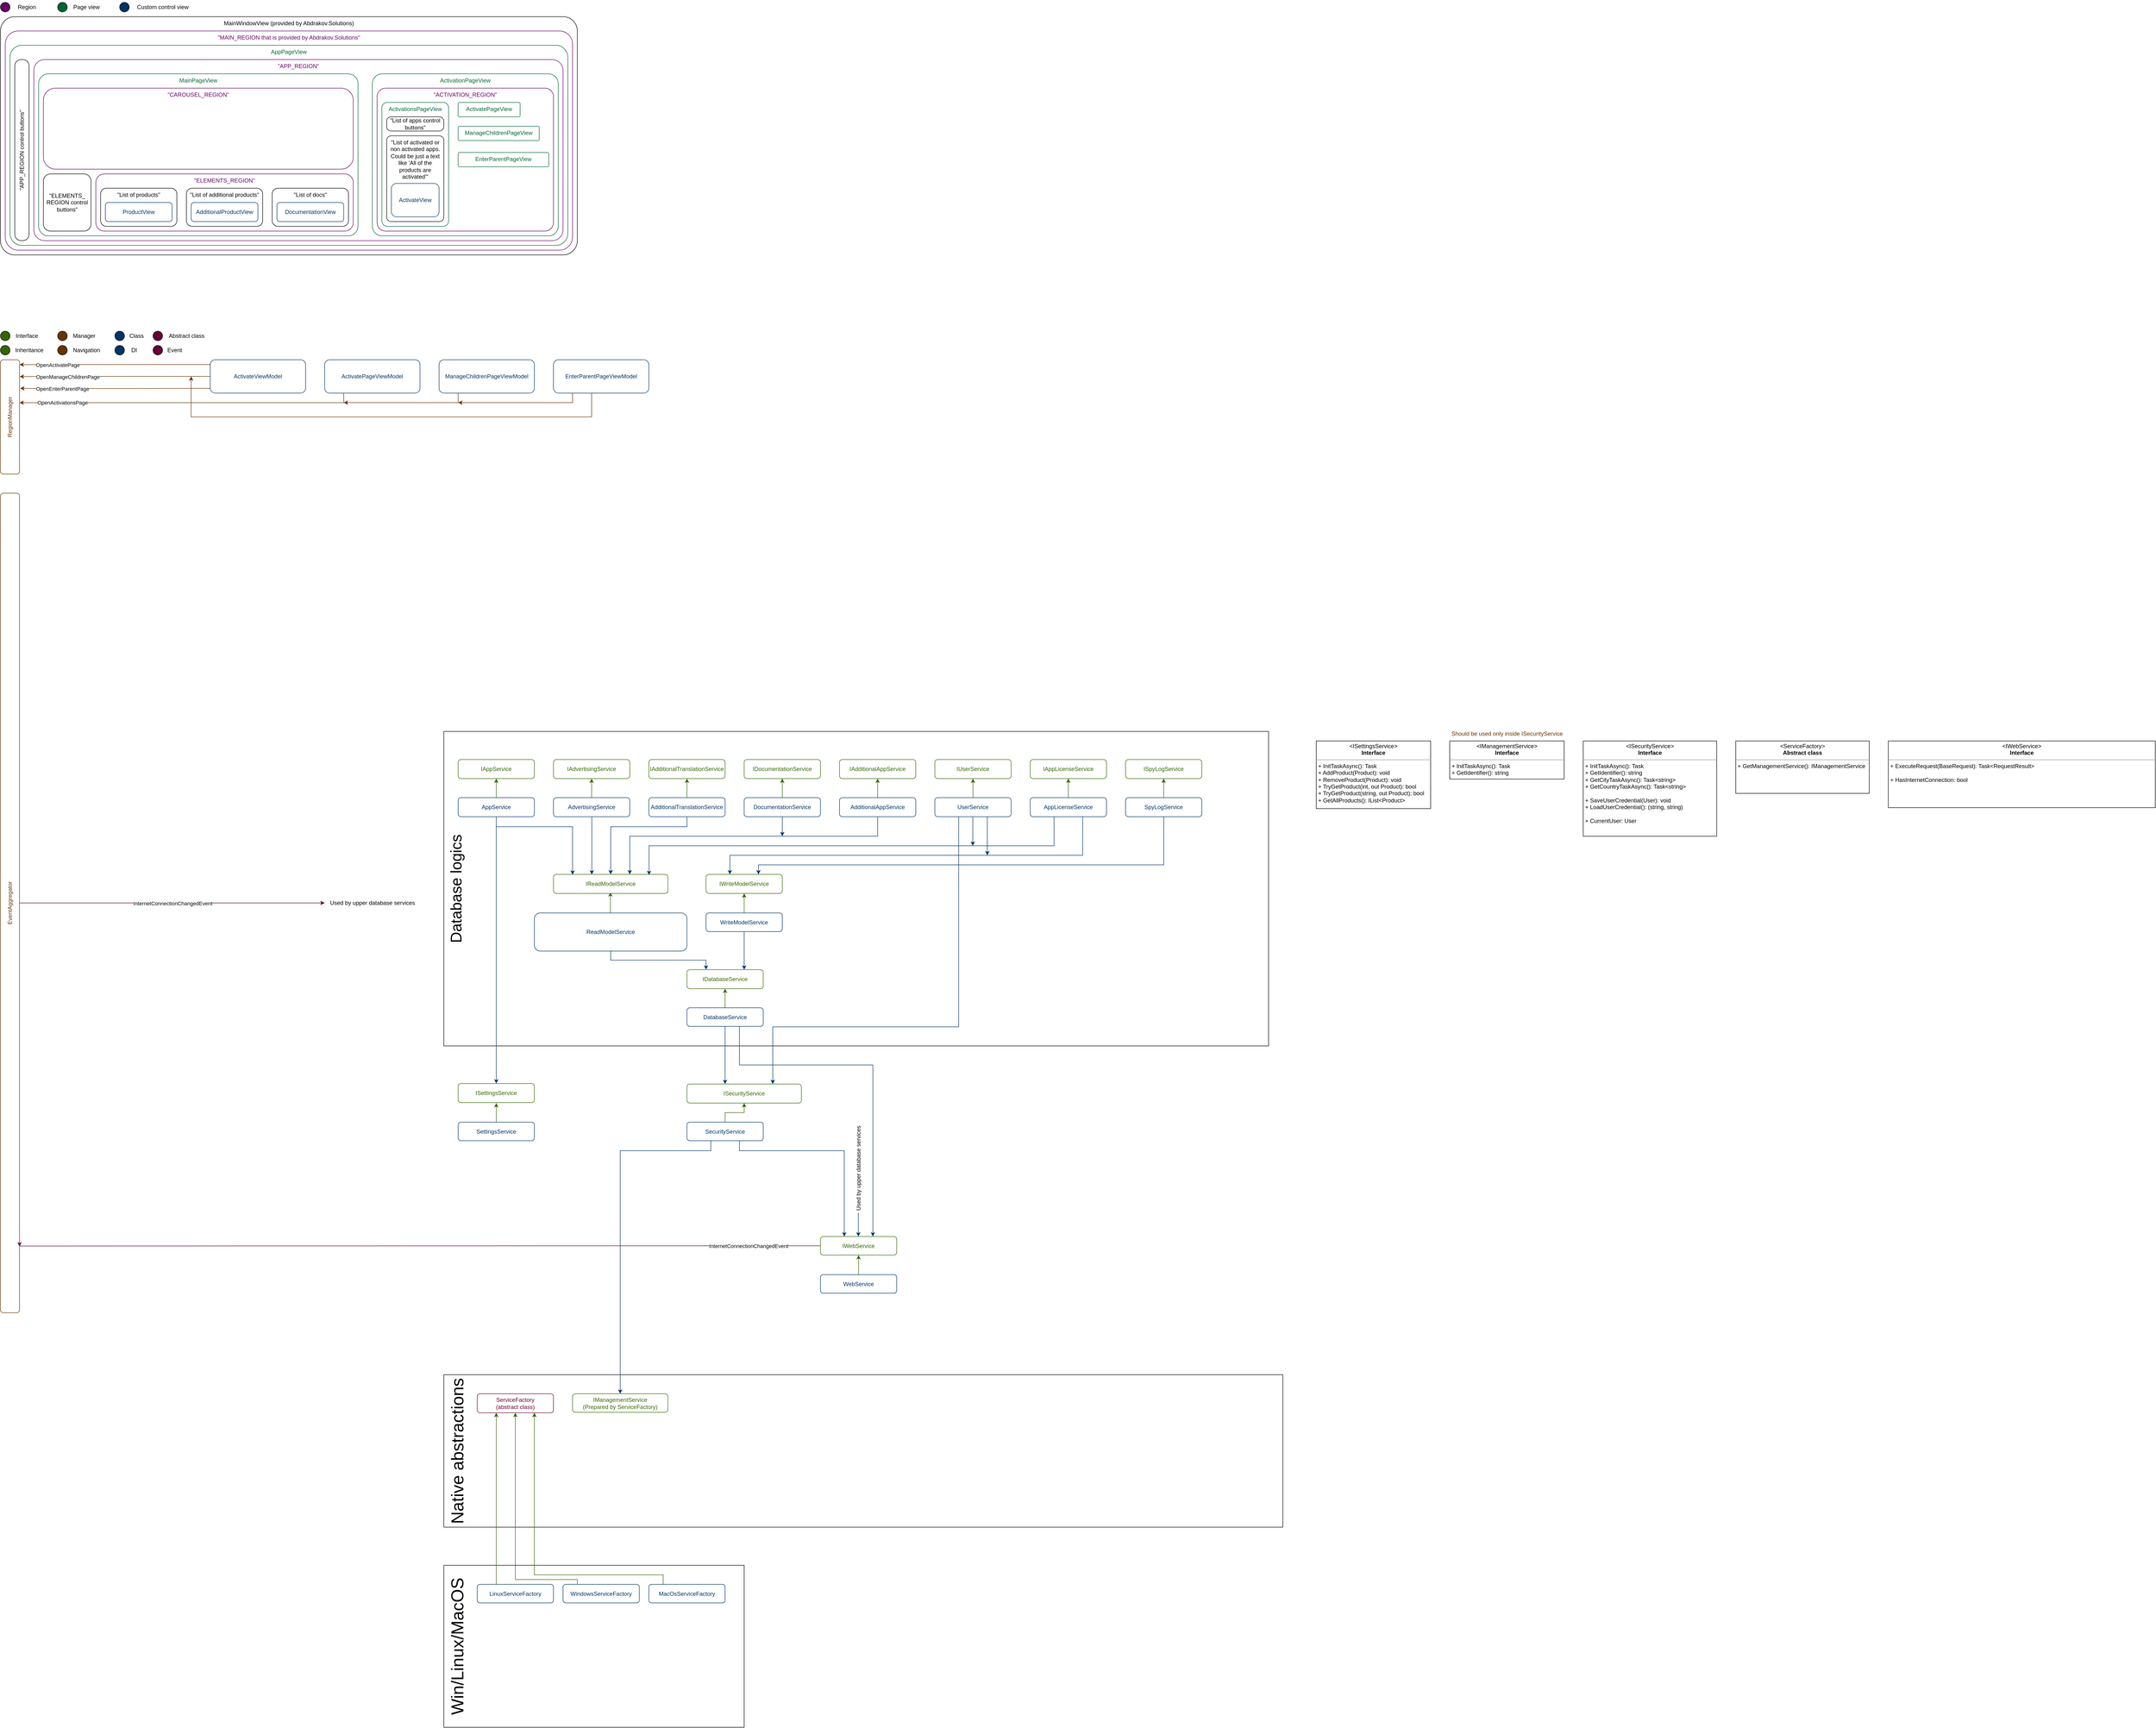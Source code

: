 <mxfile version="22.1.11" type="github">
  <diagram name="Страница — 1" id="71236_rjl9xkLxXNMGo-">
    <mxGraphModel dx="1320" dy="761" grid="1" gridSize="10" guides="1" tooltips="1" connect="1" arrows="1" fold="1" page="1" pageScale="1" pageWidth="5000" pageHeight="5000" math="0" shadow="0">
      <root>
        <mxCell id="0" />
        <mxCell id="1" parent="0" />
        <mxCell id="s5Fj9y9Zb8mYuDfC8kLG-2" value="Native abstractions" style="rounded=0;whiteSpace=wrap;html=1;fillColor=none;fontSize=36;verticalAlign=top;align=center;horizontal=0;" vertex="1" parent="1">
          <mxGeometry x="970" y="2890" width="1760" height="320" as="geometry" />
        </mxCell>
        <mxCell id="s5Fj9y9Zb8mYuDfC8kLG-1" value="Win/Linux/MacOS" style="rounded=0;whiteSpace=wrap;html=1;fillColor=none;fontSize=36;verticalAlign=top;align=center;horizontal=0;" vertex="1" parent="1">
          <mxGeometry x="970" y="3290" width="630" height="340" as="geometry" />
        </mxCell>
        <mxCell id="tYsP8HOioMHmezU0ycBv-99" value="Database logics" style="rounded=0;whiteSpace=wrap;html=1;fillColor=none;align=center;verticalAlign=top;fontSize=32;movable=1;horizontal=0;" parent="1" vertex="1">
          <mxGeometry x="970" y="1540" width="1730" height="660" as="geometry" />
        </mxCell>
        <mxCell id="tYsP8HOioMHmezU0ycBv-51" value="MainWindowView (provided by Abdrakov.Solutions)" style="rounded=1;whiteSpace=wrap;html=1;arcSize=6;verticalAlign=top;strokeColor=default;fontColor=default;" parent="1" vertex="1">
          <mxGeometry x="40" y="40" width="1210" height="500" as="geometry" />
        </mxCell>
        <mxCell id="tYsP8HOioMHmezU0ycBv-50" value="&quot;MAIN_REGION that is provided by Abdrakov.Solutions&quot;" style="rounded=1;whiteSpace=wrap;html=1;arcSize=6;verticalAlign=top;strokeColor=#660066;fontColor=#660066;" parent="1" vertex="1">
          <mxGeometry x="50" y="70" width="1190" height="460" as="geometry" />
        </mxCell>
        <mxCell id="tYsP8HOioMHmezU0ycBv-2" value="AppPageView" style="rounded=1;whiteSpace=wrap;html=1;arcSize=6;verticalAlign=top;fontColor=#006633;strokeColor=#006633;" parent="1" vertex="1">
          <mxGeometry x="60" y="100" width="1170" height="420" as="geometry" />
        </mxCell>
        <mxCell id="tYsP8HOioMHmezU0ycBv-1" value="&quot;APP_REGION&quot;" style="rounded=1;whiteSpace=wrap;html=1;arcSize=6;verticalAlign=top;strokeColor=#660066;fontColor=#660066;" parent="1" vertex="1">
          <mxGeometry x="110" y="130" width="1110" height="380" as="geometry" />
        </mxCell>
        <mxCell id="Ds0M7onVDxwUf57aXnbW-8" value="MainPageView" style="rounded=1;whiteSpace=wrap;html=1;arcSize=6;verticalAlign=top;strokeColor=#006633;fontColor=#006633;" parent="1" vertex="1">
          <mxGeometry x="120" y="160" width="670" height="340" as="geometry" />
        </mxCell>
        <mxCell id="Ds0M7onVDxwUf57aXnbW-7" value="&quot;ELEMENTS_REGION&quot;" style="rounded=1;whiteSpace=wrap;html=1;verticalAlign=top;strokeColor=#660066;fontColor=#660066;" parent="1" vertex="1">
          <mxGeometry x="240" y="370" width="540" height="120" as="geometry" />
        </mxCell>
        <mxCell id="Ds0M7onVDxwUf57aXnbW-2" value="&quot;List of products&quot;" style="rounded=1;whiteSpace=wrap;html=1;verticalAlign=top;" parent="1" vertex="1">
          <mxGeometry x="250" y="400" width="160" height="80" as="geometry" />
        </mxCell>
        <mxCell id="Ds0M7onVDxwUf57aXnbW-1" value="ProductView" style="rounded=1;whiteSpace=wrap;html=1;strokeColor=#003366;fontColor=#003366;" parent="1" vertex="1">
          <mxGeometry x="260" y="430" width="140" height="40" as="geometry" />
        </mxCell>
        <mxCell id="Ds0M7onVDxwUf57aXnbW-3" value="&quot;List of additional products&quot;" style="rounded=1;whiteSpace=wrap;html=1;verticalAlign=top;" parent="1" vertex="1">
          <mxGeometry x="430" y="400" width="160" height="80" as="geometry" />
        </mxCell>
        <mxCell id="Ds0M7onVDxwUf57aXnbW-4" value="AdditionalProductView" style="rounded=1;whiteSpace=wrap;html=1;fontColor=#003366;strokeColor=#003366;" parent="1" vertex="1">
          <mxGeometry x="440" y="430" width="140" height="40" as="geometry" />
        </mxCell>
        <mxCell id="Ds0M7onVDxwUf57aXnbW-5" value="&quot;List of docs&quot;" style="rounded=1;whiteSpace=wrap;html=1;verticalAlign=top;" parent="1" vertex="1">
          <mxGeometry x="610" y="400" width="160" height="80" as="geometry" />
        </mxCell>
        <mxCell id="Ds0M7onVDxwUf57aXnbW-6" value="DocumentationView" style="rounded=1;whiteSpace=wrap;html=1;strokeColor=#003366;fontColor=#003366;" parent="1" vertex="1">
          <mxGeometry x="620" y="430" width="140" height="40" as="geometry" />
        </mxCell>
        <mxCell id="Ds0M7onVDxwUf57aXnbW-9" value="&quot;CAROUSEL_REGION&quot;" style="rounded=1;whiteSpace=wrap;html=1;verticalAlign=top;strokeColor=#660066;fontColor=#660066;" parent="1" vertex="1">
          <mxGeometry x="130" y="190" width="650" height="170" as="geometry" />
        </mxCell>
        <mxCell id="Ds0M7onVDxwUf57aXnbW-11" value="&quot;ELEMENTS_&lt;br&gt;REGION control buttons&quot;" style="rounded=1;whiteSpace=wrap;html=1;verticalAlign=middle;" parent="1" vertex="1">
          <mxGeometry x="130" y="370" width="100" height="120" as="geometry" />
        </mxCell>
        <mxCell id="tYsP8HOioMHmezU0ycBv-4" value="&quot;APP_REGION control buttons&quot;" style="rounded=1;whiteSpace=wrap;html=1;arcSize=44;horizontal=0;" parent="1" vertex="1">
          <mxGeometry x="70" y="130" width="30" height="380" as="geometry" />
        </mxCell>
        <mxCell id="tYsP8HOioMHmezU0ycBv-5" value="ActivationPageView" style="rounded=1;whiteSpace=wrap;html=1;arcSize=6;verticalAlign=top;fontColor=#006633;strokeColor=#006633;" parent="1" vertex="1">
          <mxGeometry x="820" y="160" width="390" height="340" as="geometry" />
        </mxCell>
        <mxCell id="tYsP8HOioMHmezU0ycBv-6" value="&quot;ACTIVATION_REGION&quot;" style="rounded=1;whiteSpace=wrap;html=1;verticalAlign=top;arcSize=6;fontColor=#660066;strokeColor=#660066;" parent="1" vertex="1">
          <mxGeometry x="830" y="190" width="370" height="300" as="geometry" />
        </mxCell>
        <mxCell id="tYsP8HOioMHmezU0ycBv-8" value="ActivationsPageView" style="rounded=1;whiteSpace=wrap;html=1;arcSize=8;verticalAlign=top;fontColor=#006633;strokeColor=#006633;" parent="1" vertex="1">
          <mxGeometry x="840" y="220" width="140" height="260" as="geometry" />
        </mxCell>
        <mxCell id="tYsP8HOioMHmezU0ycBv-7" value="&quot;List of apps control buttons&quot;" style="rounded=1;whiteSpace=wrap;html=1;arcSize=32;" parent="1" vertex="1">
          <mxGeometry x="850" y="250" width="120" height="30" as="geometry" />
        </mxCell>
        <mxCell id="tYsP8HOioMHmezU0ycBv-9" value="&quot;List of activated or non activated apps. Could be just a text like &#39;All of the products are activated&#39;&quot;" style="rounded=1;whiteSpace=wrap;html=1;arcSize=8;verticalAlign=top;" parent="1" vertex="1">
          <mxGeometry x="850" y="290" width="120" height="180" as="geometry" />
        </mxCell>
        <mxCell id="tYsP8HOioMHmezU0ycBv-15" style="edgeStyle=orthogonalEdgeStyle;rounded=0;orthogonalLoop=1;jettySize=auto;html=1;horizontal=1;exitX=0;exitY=0.5;exitDx=0;exitDy=0;entryX=0.988;entryY=0.081;entryDx=0;entryDy=0;entryPerimeter=0;strokeColor=#663300;" parent="1" edge="1">
          <mxGeometry relative="1" as="geometry">
            <mxPoint x="509.94" y="770" as="sourcePoint" />
            <mxPoint x="80.0" y="770.24" as="targetPoint" />
            <Array as="points">
              <mxPoint x="170.48" y="769.8" />
              <mxPoint x="80.48" y="770.8" />
            </Array>
          </mxGeometry>
        </mxCell>
        <mxCell id="tYsP8HOioMHmezU0ycBv-16" value="OpenActivatePage" style="edgeLabel;html=1;align=center;verticalAlign=middle;resizable=0;points=[];horizontal=1;" parent="tYsP8HOioMHmezU0ycBv-15" vertex="1" connectable="0">
          <mxGeometry x="-0.202" y="-1" relative="1" as="geometry">
            <mxPoint x="-179" y="2" as="offset" />
          </mxGeometry>
        </mxCell>
        <mxCell id="tYsP8HOioMHmezU0ycBv-25" style="edgeStyle=orthogonalEdgeStyle;rounded=0;orthogonalLoop=1;jettySize=auto;html=1;exitX=0;exitY=0.5;exitDx=0;exitDy=0;entryX=1.008;entryY=0.147;entryDx=0;entryDy=0;entryPerimeter=0;strokeColor=#663300;" parent="1" source="tYsP8HOioMHmezU0ycBv-39" target="tYsP8HOioMHmezU0ycBv-37" edge="1">
          <mxGeometry relative="1" as="geometry">
            <mxPoint x="140" y="780" as="targetPoint" />
            <mxPoint x="260.0" y="650" as="sourcePoint" />
            <Array as="points" />
          </mxGeometry>
        </mxCell>
        <mxCell id="tYsP8HOioMHmezU0ycBv-28" value="OpenManageChildrenPage" style="edgeLabel;html=1;align=center;verticalAlign=middle;resizable=0;points=[];horizontal=1;" parent="tYsP8HOioMHmezU0ycBv-25" vertex="1" connectable="0">
          <mxGeometry x="0.2" y="-1" relative="1" as="geometry">
            <mxPoint x="-60" y="1" as="offset" />
          </mxGeometry>
        </mxCell>
        <mxCell id="tYsP8HOioMHmezU0ycBv-26" style="edgeStyle=orthogonalEdgeStyle;rounded=0;orthogonalLoop=1;jettySize=auto;html=1;exitX=0;exitY=0.75;exitDx=0;exitDy=0;entryX=1.031;entryY=0.219;entryDx=0;entryDy=0;entryPerimeter=0;strokeColor=#663300;" parent="1" edge="1">
          <mxGeometry relative="1" as="geometry">
            <mxPoint x="81.24" y="820.06" as="targetPoint" />
            <mxPoint x="480" y="820" as="sourcePoint" />
            <Array as="points" />
          </mxGeometry>
        </mxCell>
        <mxCell id="tYsP8HOioMHmezU0ycBv-29" value="OpenEnterParentPage" style="edgeLabel;html=1;align=center;verticalAlign=middle;resizable=0;points=[];horizontal=1;" parent="tYsP8HOioMHmezU0ycBv-26" vertex="1" connectable="0">
          <mxGeometry x="0.127" relative="1" as="geometry">
            <mxPoint x="-85" as="offset" />
          </mxGeometry>
        </mxCell>
        <mxCell id="tYsP8HOioMHmezU0ycBv-10" value="ActivateView" style="rounded=1;whiteSpace=wrap;html=1;fontColor=#003366;strokeColor=#003366;" parent="1" vertex="1">
          <mxGeometry x="860" y="390" width="100" height="70" as="geometry" />
        </mxCell>
        <mxCell id="tYsP8HOioMHmezU0ycBv-18" style="edgeStyle=orthogonalEdgeStyle;rounded=0;orthogonalLoop=1;jettySize=auto;html=1;entryX=1;entryY=0.417;entryDx=0;entryDy=0;entryPerimeter=0;strokeColor=#663300;" parent="1" edge="1">
          <mxGeometry relative="1" as="geometry">
            <mxPoint x="80" y="850.08" as="targetPoint" />
            <mxPoint x="760" y="820" as="sourcePoint" />
            <Array as="points">
              <mxPoint x="760" y="820" />
              <mxPoint x="760" y="850" />
            </Array>
          </mxGeometry>
        </mxCell>
        <mxCell id="tYsP8HOioMHmezU0ycBv-19" value="OpenActivationsPage" style="edgeLabel;html=1;align=center;verticalAlign=middle;resizable=0;points=[];horizontal=1;" parent="tYsP8HOioMHmezU0ycBv-18" vertex="1" connectable="0">
          <mxGeometry x="0.284" y="1" relative="1" as="geometry">
            <mxPoint x="-164" y="-1" as="offset" />
          </mxGeometry>
        </mxCell>
        <mxCell id="tYsP8HOioMHmezU0ycBv-13" value="ActivatePageView" style="rounded=1;whiteSpace=wrap;html=1;arcSize=8;verticalAlign=top;strokeColor=#006633;fontColor=#006633;" parent="1" vertex="1">
          <mxGeometry x="1000" y="220" width="130" height="30" as="geometry" />
        </mxCell>
        <mxCell id="tYsP8HOioMHmezU0ycBv-20" value="ManageChildrenPageView" style="rounded=1;whiteSpace=wrap;html=1;arcSize=8;verticalAlign=top;fontColor=#006633;strokeColor=#006633;" parent="1" vertex="1">
          <mxGeometry x="1000" y="270" width="170" height="30" as="geometry" />
        </mxCell>
        <mxCell id="tYsP8HOioMHmezU0ycBv-21" value="EnterParentPageView" style="rounded=1;whiteSpace=wrap;html=1;arcSize=8;verticalAlign=top;strokeColor=#006633;fontColor=#006633;" parent="1" vertex="1">
          <mxGeometry x="1000" y="325" width="190" height="30" as="geometry" />
        </mxCell>
        <mxCell id="tYsP8HOioMHmezU0ycBv-37" value="RegionManager" style="rounded=1;whiteSpace=wrap;html=1;horizontal=0;strokeColor=#663300;fontColor=#663300;" parent="1" vertex="1">
          <mxGeometry x="40" y="760" width="40" height="240" as="geometry" />
        </mxCell>
        <mxCell id="tYsP8HOioMHmezU0ycBv-38" value="EventAggregator" style="rounded=1;whiteSpace=wrap;html=1;horizontal=0;strokeColor=#663300;fontColor=#663300;" parent="1" vertex="1">
          <mxGeometry x="40" y="1040" width="40" height="1720" as="geometry" />
        </mxCell>
        <mxCell id="tYsP8HOioMHmezU0ycBv-39" value="ActivateViewModel" style="rounded=1;whiteSpace=wrap;html=1;strokeColor=#003366;fontColor=#003366;" parent="1" vertex="1">
          <mxGeometry x="480" y="760" width="200" height="70" as="geometry" />
        </mxCell>
        <mxCell id="tYsP8HOioMHmezU0ycBv-40" value="ActivatePageViewModel" style="rounded=1;whiteSpace=wrap;html=1;strokeColor=#003366;fontColor=#003366;" parent="1" vertex="1">
          <mxGeometry x="720" y="760" width="200" height="70" as="geometry" />
        </mxCell>
        <mxCell id="tYsP8HOioMHmezU0ycBv-42" style="edgeStyle=orthogonalEdgeStyle;rounded=0;orthogonalLoop=1;jettySize=auto;html=1;strokeColor=#663300;" parent="1" source="tYsP8HOioMHmezU0ycBv-41" edge="1">
          <mxGeometry relative="1" as="geometry">
            <mxPoint x="760" y="850" as="targetPoint" />
            <Array as="points">
              <mxPoint x="1000" y="850" />
            </Array>
          </mxGeometry>
        </mxCell>
        <mxCell id="tYsP8HOioMHmezU0ycBv-41" value="ManageChildrenPageViewModel" style="rounded=1;whiteSpace=wrap;html=1;strokeColor=#003366;fontColor=#003366;" parent="1" vertex="1">
          <mxGeometry x="960" y="760" width="200" height="70" as="geometry" />
        </mxCell>
        <mxCell id="tYsP8HOioMHmezU0ycBv-44" style="edgeStyle=orthogonalEdgeStyle;rounded=0;orthogonalLoop=1;jettySize=auto;html=1;strokeColor=#663300;" parent="1" source="tYsP8HOioMHmezU0ycBv-43" edge="1">
          <mxGeometry relative="1" as="geometry">
            <mxPoint x="1000" y="850" as="targetPoint" />
            <Array as="points">
              <mxPoint x="1240" y="850" />
            </Array>
          </mxGeometry>
        </mxCell>
        <mxCell id="tYsP8HOioMHmezU0ycBv-46" style="edgeStyle=orthogonalEdgeStyle;rounded=0;orthogonalLoop=1;jettySize=auto;html=1;strokeColor=#663300;" parent="1" source="tYsP8HOioMHmezU0ycBv-43" edge="1">
          <mxGeometry relative="1" as="geometry">
            <mxPoint x="440" y="795" as="targetPoint" />
            <Array as="points">
              <mxPoint x="1280" y="880" />
            </Array>
          </mxGeometry>
        </mxCell>
        <mxCell id="tYsP8HOioMHmezU0ycBv-43" value="EnterParentPageViewModel" style="rounded=1;whiteSpace=wrap;html=1;strokeColor=#003366;fontColor=#003366;" parent="1" vertex="1">
          <mxGeometry x="1200" y="760" width="200" height="70" as="geometry" />
        </mxCell>
        <mxCell id="tYsP8HOioMHmezU0ycBv-52" value="" style="ellipse;whiteSpace=wrap;html=1;fillStyle=solid;fillColor=#660066;" parent="1" vertex="1">
          <mxGeometry x="40" y="10" width="20" height="20" as="geometry" />
        </mxCell>
        <mxCell id="tYsP8HOioMHmezU0ycBv-54" value="Region" style="text;html=1;align=center;verticalAlign=middle;resizable=0;points=[];autosize=1;strokeColor=none;fillColor=none;" parent="1" vertex="1">
          <mxGeometry x="65" y="5" width="60" height="30" as="geometry" />
        </mxCell>
        <mxCell id="tYsP8HOioMHmezU0ycBv-55" value="" style="ellipse;whiteSpace=wrap;html=1;fillStyle=solid;fillColor=#006633;" parent="1" vertex="1">
          <mxGeometry x="160" y="10" width="20" height="20" as="geometry" />
        </mxCell>
        <mxCell id="tYsP8HOioMHmezU0ycBv-56" value="Page view" style="text;html=1;align=center;verticalAlign=middle;resizable=0;points=[];autosize=1;strokeColor=none;fillColor=none;" parent="1" vertex="1">
          <mxGeometry x="180" y="5" width="80" height="30" as="geometry" />
        </mxCell>
        <mxCell id="tYsP8HOioMHmezU0ycBv-57" value="" style="ellipse;whiteSpace=wrap;html=1;fillStyle=solid;fillColor=#003366;" parent="1" vertex="1">
          <mxGeometry x="290" y="10" width="20" height="20" as="geometry" />
        </mxCell>
        <mxCell id="tYsP8HOioMHmezU0ycBv-58" value="Custom control view" style="text;html=1;align=center;verticalAlign=middle;resizable=0;points=[];autosize=1;strokeColor=none;fillColor=none;" parent="1" vertex="1">
          <mxGeometry x="315" y="5" width="130" height="30" as="geometry" />
        </mxCell>
        <mxCell id="tYsP8HOioMHmezU0ycBv-69" style="edgeStyle=orthogonalEdgeStyle;rounded=0;orthogonalLoop=1;jettySize=auto;html=1;strokeColor=#336600;" parent="1" source="tYsP8HOioMHmezU0ycBv-59" target="tYsP8HOioMHmezU0ycBv-60" edge="1">
          <mxGeometry relative="1" as="geometry">
            <Array as="points">
              <mxPoint x="1080" y="1669" />
              <mxPoint x="1080" y="1669" />
            </Array>
          </mxGeometry>
        </mxCell>
        <mxCell id="tYsP8HOioMHmezU0ycBv-80" style="edgeStyle=orthogonalEdgeStyle;rounded=0;orthogonalLoop=1;jettySize=auto;html=1;strokeColor=#003366;entryX=0.164;entryY=0.018;entryDx=0;entryDy=0;entryPerimeter=0;" parent="1" source="tYsP8HOioMHmezU0ycBv-59" target="tYsP8HOioMHmezU0ycBv-78" edge="1">
          <mxGeometry relative="1" as="geometry">
            <mxPoint x="1200" y="1820" as="targetPoint" />
            <Array as="points">
              <mxPoint x="1080" y="1740" />
              <mxPoint x="1240" y="1740" />
              <mxPoint x="1240" y="1841" />
            </Array>
          </mxGeometry>
        </mxCell>
        <mxCell id="tYsP8HOioMHmezU0ycBv-162" style="edgeStyle=orthogonalEdgeStyle;rounded=0;orthogonalLoop=1;jettySize=auto;html=1;entryX=0.5;entryY=0;entryDx=0;entryDy=0;strokeColor=#003366;" parent="1" source="tYsP8HOioMHmezU0ycBv-59" target="tYsP8HOioMHmezU0ycBv-145" edge="1">
          <mxGeometry relative="1" as="geometry" />
        </mxCell>
        <mxCell id="tYsP8HOioMHmezU0ycBv-59" value="AppService" style="rounded=1;whiteSpace=wrap;html=1;fontColor=#003366;strokeColor=#003366;" parent="1" vertex="1">
          <mxGeometry x="1000" y="1679" width="160" height="40" as="geometry" />
        </mxCell>
        <mxCell id="tYsP8HOioMHmezU0ycBv-60" value="IAppService" style="rounded=1;whiteSpace=wrap;html=1;strokeColor=#336600;fontColor=#336600;" parent="1" vertex="1">
          <mxGeometry x="1000" y="1599" width="160" height="40" as="geometry" />
        </mxCell>
        <mxCell id="tYsP8HOioMHmezU0ycBv-70" style="edgeStyle=orthogonalEdgeStyle;rounded=0;orthogonalLoop=1;jettySize=auto;html=1;strokeColor=#336600;" parent="1" source="tYsP8HOioMHmezU0ycBv-61" target="tYsP8HOioMHmezU0ycBv-62" edge="1">
          <mxGeometry relative="1" as="geometry">
            <Array as="points">
              <mxPoint x="1280" y="1669" />
              <mxPoint x="1280" y="1669" />
            </Array>
          </mxGeometry>
        </mxCell>
        <mxCell id="tYsP8HOioMHmezU0ycBv-81" style="edgeStyle=orthogonalEdgeStyle;rounded=0;orthogonalLoop=1;jettySize=auto;html=1;strokeColor=#003366;entryX=0.335;entryY=0.009;entryDx=0;entryDy=0;entryPerimeter=0;" parent="1" source="tYsP8HOioMHmezU0ycBv-61" target="tYsP8HOioMHmezU0ycBv-78" edge="1">
          <mxGeometry relative="1" as="geometry">
            <mxPoint x="1240" y="1820" as="targetPoint" />
            <Array as="points">
              <mxPoint x="1320" y="1680" />
              <mxPoint x="1240" y="1680" />
            </Array>
          </mxGeometry>
        </mxCell>
        <mxCell id="tYsP8HOioMHmezU0ycBv-61" value="AdvertisingService" style="rounded=1;whiteSpace=wrap;html=1;fontColor=#003366;strokeColor=#003366;" parent="1" vertex="1">
          <mxGeometry x="1200" y="1679" width="160" height="40" as="geometry" />
        </mxCell>
        <mxCell id="tYsP8HOioMHmezU0ycBv-62" value="IAdvertisingService" style="rounded=1;whiteSpace=wrap;html=1;strokeColor=#336600;fontColor=#336600;" parent="1" vertex="1">
          <mxGeometry x="1200" y="1599" width="160" height="40" as="geometry" />
        </mxCell>
        <mxCell id="tYsP8HOioMHmezU0ycBv-63" value="IAdditionalTranslationService" style="rounded=1;whiteSpace=wrap;html=1;strokeColor=#336600;fontColor=#336600;" parent="1" vertex="1">
          <mxGeometry x="1400" y="1599" width="160" height="40" as="geometry" />
        </mxCell>
        <mxCell id="tYsP8HOioMHmezU0ycBv-71" style="edgeStyle=orthogonalEdgeStyle;rounded=0;orthogonalLoop=1;jettySize=auto;html=1;strokeColor=#336600;" parent="1" source="tYsP8HOioMHmezU0ycBv-64" target="tYsP8HOioMHmezU0ycBv-63" edge="1">
          <mxGeometry relative="1" as="geometry">
            <Array as="points">
              <mxPoint x="1480" y="1669" />
              <mxPoint x="1480" y="1669" />
            </Array>
          </mxGeometry>
        </mxCell>
        <mxCell id="tYsP8HOioMHmezU0ycBv-64" value="AdditionalTranslationService" style="rounded=1;whiteSpace=wrap;html=1;fontColor=#003366;strokeColor=#003366;" parent="1" vertex="1">
          <mxGeometry x="1400" y="1679" width="160" height="40" as="geometry" />
        </mxCell>
        <mxCell id="tYsP8HOioMHmezU0ycBv-72" style="edgeStyle=orthogonalEdgeStyle;rounded=0;orthogonalLoop=1;jettySize=auto;html=1;strokeColor=#336600;" parent="1" source="tYsP8HOioMHmezU0ycBv-65" target="tYsP8HOioMHmezU0ycBv-66" edge="1">
          <mxGeometry relative="1" as="geometry">
            <Array as="points">
              <mxPoint x="1880" y="1669" />
              <mxPoint x="1880" y="1669" />
            </Array>
          </mxGeometry>
        </mxCell>
        <mxCell id="tYsP8HOioMHmezU0ycBv-83" style="edgeStyle=orthogonalEdgeStyle;rounded=0;orthogonalLoop=1;jettySize=auto;html=1;strokeColor=#003366;" parent="1" source="tYsP8HOioMHmezU0ycBv-65" target="tYsP8HOioMHmezU0ycBv-78" edge="1">
          <mxGeometry relative="1" as="geometry">
            <mxPoint x="1320" y="1820" as="targetPoint" />
            <Array as="points">
              <mxPoint x="1880" y="1760" />
              <mxPoint x="1360" y="1760" />
            </Array>
          </mxGeometry>
        </mxCell>
        <mxCell id="tYsP8HOioMHmezU0ycBv-65" value="AdditionalAppService" style="rounded=1;whiteSpace=wrap;html=1;fontColor=#003366;strokeColor=#003366;" parent="1" vertex="1">
          <mxGeometry x="1800" y="1679" width="160" height="40" as="geometry" />
        </mxCell>
        <mxCell id="tYsP8HOioMHmezU0ycBv-66" value="IAdditionalAppService" style="rounded=1;whiteSpace=wrap;html=1;strokeColor=#336600;fontColor=#336600;" parent="1" vertex="1">
          <mxGeometry x="1800" y="1599" width="160" height="40" as="geometry" />
        </mxCell>
        <mxCell id="tYsP8HOioMHmezU0ycBv-73" style="edgeStyle=orthogonalEdgeStyle;rounded=0;orthogonalLoop=1;jettySize=auto;html=1;strokeColor=#336600;" parent="1" source="tYsP8HOioMHmezU0ycBv-67" target="tYsP8HOioMHmezU0ycBv-68" edge="1">
          <mxGeometry relative="1" as="geometry">
            <Array as="points">
              <mxPoint x="2480" y="1669" />
              <mxPoint x="2480" y="1669" />
            </Array>
          </mxGeometry>
        </mxCell>
        <mxCell id="tYsP8HOioMHmezU0ycBv-88" style="edgeStyle=orthogonalEdgeStyle;rounded=0;orthogonalLoop=1;jettySize=auto;html=1;strokeColor=#003366;" parent="1" source="tYsP8HOioMHmezU0ycBv-67" target="tYsP8HOioMHmezU0ycBv-86" edge="1">
          <mxGeometry relative="1" as="geometry">
            <mxPoint x="1920" y="1820" as="targetPoint" />
            <Array as="points">
              <mxPoint x="2480" y="1820" />
              <mxPoint x="1630" y="1820" />
            </Array>
          </mxGeometry>
        </mxCell>
        <mxCell id="tYsP8HOioMHmezU0ycBv-67" value="SpyLogService" style="rounded=1;whiteSpace=wrap;html=1;fontColor=#003366;strokeColor=#003366;" parent="1" vertex="1">
          <mxGeometry x="2400" y="1679" width="160" height="40" as="geometry" />
        </mxCell>
        <mxCell id="tYsP8HOioMHmezU0ycBv-68" value="ISpyLogService" style="rounded=1;whiteSpace=wrap;html=1;strokeColor=#336600;fontColor=#336600;" parent="1" vertex="1">
          <mxGeometry x="2400" y="1599" width="160" height="40" as="geometry" />
        </mxCell>
        <mxCell id="tYsP8HOioMHmezU0ycBv-79" style="edgeStyle=orthogonalEdgeStyle;rounded=0;orthogonalLoop=1;jettySize=auto;html=1;entryX=0.666;entryY=0.93;entryDx=0;entryDy=0;strokeColor=#336600;entryPerimeter=0;" parent="1" edge="1">
          <mxGeometry relative="1" as="geometry">
            <mxPoint x="1319.52" y="1921.4" as="sourcePoint" />
            <mxPoint x="1319.33" y="1877.6" as="targetPoint" />
            <Array as="points">
              <mxPoint x="1319.49" y="1899.4" />
              <mxPoint x="1319.49" y="1899.4" />
            </Array>
          </mxGeometry>
        </mxCell>
        <mxCell id="tYsP8HOioMHmezU0ycBv-91" style="edgeStyle=orthogonalEdgeStyle;rounded=0;orthogonalLoop=1;jettySize=auto;html=1;strokeColor=#003366;entryX=0.25;entryY=0;entryDx=0;entryDy=0;" parent="1" source="tYsP8HOioMHmezU0ycBv-74" target="tYsP8HOioMHmezU0ycBv-93" edge="1">
          <mxGeometry relative="1" as="geometry">
            <mxPoint x="1520" y="2060" as="targetPoint" />
            <Array as="points">
              <mxPoint x="1320" y="2020" />
              <mxPoint x="1520" y="2020" />
            </Array>
          </mxGeometry>
        </mxCell>
        <mxCell id="tYsP8HOioMHmezU0ycBv-74" value="ReadModelService" style="rounded=1;whiteSpace=wrap;html=1;fontColor=#003366;strokeColor=#003366;" parent="1" vertex="1">
          <mxGeometry x="1160" y="1921" width="320" height="80" as="geometry" />
        </mxCell>
        <mxCell id="tYsP8HOioMHmezU0ycBv-77" style="edgeStyle=orthogonalEdgeStyle;rounded=0;orthogonalLoop=1;jettySize=auto;html=1;strokeColor=#336600;" parent="1" source="tYsP8HOioMHmezU0ycBv-75" target="tYsP8HOioMHmezU0ycBv-76" edge="1">
          <mxGeometry relative="1" as="geometry">
            <Array as="points">
              <mxPoint x="2280" y="1669" />
              <mxPoint x="2280" y="1669" />
            </Array>
          </mxGeometry>
        </mxCell>
        <mxCell id="tYsP8HOioMHmezU0ycBv-89" style="edgeStyle=orthogonalEdgeStyle;rounded=0;orthogonalLoop=1;jettySize=auto;html=1;strokeColor=#003366;" parent="1" source="tYsP8HOioMHmezU0ycBv-75" target="tYsP8HOioMHmezU0ycBv-86" edge="1">
          <mxGeometry relative="1" as="geometry">
            <mxPoint x="1880" y="1820" as="targetPoint" />
            <Array as="points">
              <mxPoint x="2310" y="1800" />
              <mxPoint x="1570" y="1800" />
            </Array>
          </mxGeometry>
        </mxCell>
        <mxCell id="tYsP8HOioMHmezU0ycBv-75" value="AppLicenseService" style="rounded=1;whiteSpace=wrap;html=1;fontColor=#003366;strokeColor=#003366;" parent="1" vertex="1">
          <mxGeometry x="2200" y="1679" width="160" height="40" as="geometry" />
        </mxCell>
        <mxCell id="tYsP8HOioMHmezU0ycBv-76" value="IAppLicenseService" style="rounded=1;whiteSpace=wrap;html=1;strokeColor=#336600;fontColor=#336600;" parent="1" vertex="1">
          <mxGeometry x="2200" y="1599" width="160" height="40" as="geometry" />
        </mxCell>
        <mxCell id="tYsP8HOioMHmezU0ycBv-78" value="IReadModelService" style="rounded=1;whiteSpace=wrap;html=1;strokeColor=#336600;fontColor=#336600;" parent="1" vertex="1">
          <mxGeometry x="1200" y="1840" width="240" height="40" as="geometry" />
        </mxCell>
        <mxCell id="tYsP8HOioMHmezU0ycBv-82" style="edgeStyle=orthogonalEdgeStyle;rounded=0;orthogonalLoop=1;jettySize=auto;html=1;strokeColor=#003366;" parent="1" source="tYsP8HOioMHmezU0ycBv-64" target="tYsP8HOioMHmezU0ycBv-78" edge="1">
          <mxGeometry relative="1" as="geometry">
            <mxPoint x="1281" y="1820" as="targetPoint" />
            <Array as="points">
              <mxPoint x="1480" y="1740" />
              <mxPoint x="1320" y="1740" />
            </Array>
          </mxGeometry>
        </mxCell>
        <mxCell id="tYsP8HOioMHmezU0ycBv-84" style="edgeStyle=orthogonalEdgeStyle;rounded=0;orthogonalLoop=1;jettySize=auto;html=1;strokeColor=#003366;entryX=0.835;entryY=0.035;entryDx=0;entryDy=0;entryPerimeter=0;" parent="1" source="tYsP8HOioMHmezU0ycBv-75" target="tYsP8HOioMHmezU0ycBv-78" edge="1">
          <mxGeometry relative="1" as="geometry">
            <mxPoint x="1360" y="1820" as="targetPoint" />
            <Array as="points">
              <mxPoint x="2250" y="1780" />
              <mxPoint x="1400" y="1780" />
            </Array>
          </mxGeometry>
        </mxCell>
        <mxCell id="tYsP8HOioMHmezU0ycBv-87" style="edgeStyle=orthogonalEdgeStyle;rounded=0;orthogonalLoop=1;jettySize=auto;html=1;strokeColor=#336600;" parent="1" source="tYsP8HOioMHmezU0ycBv-85" target="tYsP8HOioMHmezU0ycBv-86" edge="1">
          <mxGeometry relative="1" as="geometry">
            <Array as="points">
              <mxPoint x="1560" y="1921" />
              <mxPoint x="1440" y="1921" />
            </Array>
          </mxGeometry>
        </mxCell>
        <mxCell id="tYsP8HOioMHmezU0ycBv-92" style="edgeStyle=orthogonalEdgeStyle;rounded=0;orthogonalLoop=1;jettySize=auto;html=1;strokeColor=#003366;entryX=0.75;entryY=0;entryDx=0;entryDy=0;" parent="1" source="tYsP8HOioMHmezU0ycBv-85" target="tYsP8HOioMHmezU0ycBv-93" edge="1">
          <mxGeometry relative="1" as="geometry">
            <mxPoint x="1600" y="2060" as="targetPoint" />
            <Array as="points">
              <mxPoint x="1600" y="1980" />
              <mxPoint x="1600" y="1980" />
            </Array>
          </mxGeometry>
        </mxCell>
        <mxCell id="tYsP8HOioMHmezU0ycBv-85" value="WriteModelService" style="rounded=1;whiteSpace=wrap;html=1;fontColor=#003366;strokeColor=#003366;" parent="1" vertex="1">
          <mxGeometry x="1520" y="1921" width="160" height="39" as="geometry" />
        </mxCell>
        <mxCell id="tYsP8HOioMHmezU0ycBv-86" value="IWriteModelService" style="rounded=1;whiteSpace=wrap;html=1;strokeColor=#336600;fontColor=#336600;" parent="1" vertex="1">
          <mxGeometry x="1520" y="1840" width="160" height="40" as="geometry" />
        </mxCell>
        <mxCell id="tYsP8HOioMHmezU0ycBv-94" style="edgeStyle=orthogonalEdgeStyle;rounded=0;orthogonalLoop=1;jettySize=auto;html=1;strokeColor=#336600;" parent="1" edge="1">
          <mxGeometry relative="1" as="geometry">
            <mxPoint x="1560" y="2120" as="sourcePoint" />
            <mxPoint x="1560" y="2080" as="targetPoint" />
            <Array as="points">
              <mxPoint x="1560" y="2090" />
              <mxPoint x="1560" y="2090" />
            </Array>
          </mxGeometry>
        </mxCell>
        <mxCell id="tYsP8HOioMHmezU0ycBv-96" style="edgeStyle=orthogonalEdgeStyle;rounded=0;orthogonalLoop=1;jettySize=auto;html=1;strokeColor=#003366;" parent="1" source="tYsP8HOioMHmezU0ycBv-90" edge="1">
          <mxGeometry relative="1" as="geometry">
            <mxPoint x="1870" y="2600" as="targetPoint" />
            <Array as="points">
              <mxPoint x="1590" y="2240" />
              <mxPoint x="1870" y="2240" />
              <mxPoint x="1870" y="2600" />
            </Array>
          </mxGeometry>
        </mxCell>
        <mxCell id="tYsP8HOioMHmezU0ycBv-151" style="edgeStyle=orthogonalEdgeStyle;rounded=0;orthogonalLoop=1;jettySize=auto;html=1;strokeColor=#003366;" parent="1" source="tYsP8HOioMHmezU0ycBv-90" target="tYsP8HOioMHmezU0ycBv-108" edge="1">
          <mxGeometry relative="1" as="geometry">
            <Array as="points">
              <mxPoint x="1560" y="2250" />
              <mxPoint x="1560" y="2250" />
            </Array>
          </mxGeometry>
        </mxCell>
        <mxCell id="tYsP8HOioMHmezU0ycBv-90" value="DatabaseService" style="rounded=1;whiteSpace=wrap;html=1;fontColor=#003366;strokeColor=#003366;" parent="1" vertex="1">
          <mxGeometry x="1480" y="2120" width="160" height="39" as="geometry" />
        </mxCell>
        <mxCell id="tYsP8HOioMHmezU0ycBv-93" value="IDatabaseService" style="rounded=1;whiteSpace=wrap;html=1;strokeColor=#336600;fontColor=#336600;" parent="1" vertex="1">
          <mxGeometry x="1480" y="2040" width="160" height="40" as="geometry" />
        </mxCell>
        <mxCell id="tYsP8HOioMHmezU0ycBv-98" style="edgeStyle=orthogonalEdgeStyle;rounded=0;orthogonalLoop=1;jettySize=auto;html=1;strokeColor=#336600;" parent="1" edge="1">
          <mxGeometry relative="1" as="geometry">
            <mxPoint x="1840.001" y="2680" as="sourcePoint" />
            <mxPoint x="1840.001" y="2639.0" as="targetPoint" />
            <Array as="points">
              <mxPoint x="1839.98" y="2640" />
              <mxPoint x="1839.98" y="2640" />
            </Array>
          </mxGeometry>
        </mxCell>
        <mxCell id="tYsP8HOioMHmezU0ycBv-95" value="WebService" style="rounded=1;whiteSpace=wrap;html=1;fontColor=#003366;strokeColor=#003366;" parent="1" vertex="1">
          <mxGeometry x="1760" y="2680" width="160" height="39" as="geometry" />
        </mxCell>
        <mxCell id="tYsP8HOioMHmezU0ycBv-159" style="edgeStyle=orthogonalEdgeStyle;rounded=0;orthogonalLoop=1;jettySize=auto;html=1;strokeColor=#003366;" parent="1" edge="1">
          <mxGeometry relative="1" as="geometry">
            <mxPoint x="1839.49" y="2600" as="targetPoint" />
            <mxPoint x="1839.516" y="2550" as="sourcePoint" />
          </mxGeometry>
        </mxCell>
        <mxCell id="tYsP8HOioMHmezU0ycBv-97" value="IWebService" style="rounded=1;whiteSpace=wrap;html=1;strokeColor=#336600;fontColor=#336600;" parent="1" vertex="1">
          <mxGeometry x="1760" y="2600" width="160" height="39" as="geometry" />
        </mxCell>
        <mxCell id="tYsP8HOioMHmezU0ycBv-105" style="edgeStyle=orthogonalEdgeStyle;rounded=0;orthogonalLoop=1;jettySize=auto;html=1;strokeColor=#660033;exitX=0;exitY=0.5;exitDx=0;exitDy=0;" parent="1" source="tYsP8HOioMHmezU0ycBv-97" edge="1">
          <mxGeometry relative="1" as="geometry">
            <mxPoint x="1360" y="2620.889" as="sourcePoint" />
            <mxPoint x="80" y="2621" as="targetPoint" />
            <Array as="points">
              <mxPoint x="1280" y="2619" />
              <mxPoint x="80" y="2620" />
            </Array>
          </mxGeometry>
        </mxCell>
        <mxCell id="tYsP8HOioMHmezU0ycBv-106" value="InternetConnectionChangedEvent" style="edgeLabel;html=1;align=center;verticalAlign=middle;resizable=0;points=[];" parent="tYsP8HOioMHmezU0ycBv-105" vertex="1" connectable="0">
          <mxGeometry x="-0.629" y="-2" relative="1" as="geometry">
            <mxPoint x="161" y="2" as="offset" />
          </mxGeometry>
        </mxCell>
        <mxCell id="tYsP8HOioMHmezU0ycBv-109" style="edgeStyle=orthogonalEdgeStyle;rounded=0;orthogonalLoop=1;jettySize=auto;html=1;entryX=0.5;entryY=1;entryDx=0;entryDy=0;endArrow=classic;endFill=1;strokeColor=#336600;" parent="1" source="tYsP8HOioMHmezU0ycBv-107" target="tYsP8HOioMHmezU0ycBv-108" edge="1">
          <mxGeometry relative="1" as="geometry">
            <Array as="points" />
          </mxGeometry>
        </mxCell>
        <mxCell id="tYsP8HOioMHmezU0ycBv-122" style="edgeStyle=orthogonalEdgeStyle;rounded=0;orthogonalLoop=1;jettySize=auto;html=1;entryX=0.5;entryY=0;entryDx=0;entryDy=0;strokeColor=#003366;" parent="1" source="tYsP8HOioMHmezU0ycBv-107" target="s5Fj9y9Zb8mYuDfC8kLG-3" edge="1">
          <mxGeometry relative="1" as="geometry">
            <Array as="points">
              <mxPoint x="1530" y="2420" />
              <mxPoint x="1340" y="2420" />
            </Array>
            <mxPoint x="1260" y="2442" as="targetPoint" />
          </mxGeometry>
        </mxCell>
        <mxCell id="tYsP8HOioMHmezU0ycBv-153" style="edgeStyle=orthogonalEdgeStyle;rounded=0;orthogonalLoop=1;jettySize=auto;html=1;strokeColor=#003366;" parent="1" source="tYsP8HOioMHmezU0ycBv-107" target="tYsP8HOioMHmezU0ycBv-97" edge="1">
          <mxGeometry relative="1" as="geometry">
            <Array as="points">
              <mxPoint x="1590" y="2420" />
              <mxPoint x="1810" y="2420" />
            </Array>
          </mxGeometry>
        </mxCell>
        <mxCell id="tYsP8HOioMHmezU0ycBv-107" value="SecurityService" style="rounded=1;whiteSpace=wrap;html=1;fontColor=#003366;strokeColor=#003366;" parent="1" vertex="1">
          <mxGeometry x="1480" y="2360" width="160" height="39" as="geometry" />
        </mxCell>
        <mxCell id="tYsP8HOioMHmezU0ycBv-108" value="ISecurityService" style="rounded=1;whiteSpace=wrap;html=1;strokeColor=#336600;fontColor=#336600;" parent="1" vertex="1">
          <mxGeometry x="1480" y="2280" width="240" height="40" as="geometry" />
        </mxCell>
        <mxCell id="tYsP8HOioMHmezU0ycBv-111" value="" style="ellipse;whiteSpace=wrap;html=1;fillStyle=solid;fillColor=#336600;" parent="1" vertex="1">
          <mxGeometry x="40" y="730" width="20" height="20" as="geometry" />
        </mxCell>
        <mxCell id="tYsP8HOioMHmezU0ycBv-112" value="Inheritance" style="text;html=1;align=center;verticalAlign=middle;resizable=0;points=[];autosize=1;strokeColor=none;fillColor=none;" parent="1" vertex="1">
          <mxGeometry x="60" y="725" width="80" height="30" as="geometry" />
        </mxCell>
        <mxCell id="tYsP8HOioMHmezU0ycBv-113" value="" style="ellipse;whiteSpace=wrap;html=1;fillStyle=solid;fillColor=#663300;" parent="1" vertex="1">
          <mxGeometry x="160" y="730" width="20" height="20" as="geometry" />
        </mxCell>
        <mxCell id="tYsP8HOioMHmezU0ycBv-114" value="Navigation" style="text;html=1;align=center;verticalAlign=middle;resizable=0;points=[];autosize=1;strokeColor=none;fillColor=none;" parent="1" vertex="1">
          <mxGeometry x="180" y="725" width="80" height="30" as="geometry" />
        </mxCell>
        <mxCell id="tYsP8HOioMHmezU0ycBv-115" value="" style="ellipse;whiteSpace=wrap;html=1;fillStyle=solid;fillColor=#003366;" parent="1" vertex="1">
          <mxGeometry x="280" y="730" width="20" height="20" as="geometry" />
        </mxCell>
        <mxCell id="tYsP8HOioMHmezU0ycBv-116" value="DI" style="text;html=1;align=center;verticalAlign=middle;resizable=0;points=[];autosize=1;strokeColor=none;fillColor=none;" parent="1" vertex="1">
          <mxGeometry x="300" y="725" width="40" height="30" as="geometry" />
        </mxCell>
        <mxCell id="tYsP8HOioMHmezU0ycBv-117" value="" style="ellipse;whiteSpace=wrap;html=1;fillStyle=solid;fillColor=#660033;" parent="1" vertex="1">
          <mxGeometry x="360" y="730" width="20" height="20" as="geometry" />
        </mxCell>
        <mxCell id="tYsP8HOioMHmezU0ycBv-118" value="Event" style="text;html=1;align=center;verticalAlign=middle;resizable=0;points=[];autosize=1;strokeColor=none;fillColor=none;" parent="1" vertex="1">
          <mxGeometry x="380" y="725" width="50" height="30" as="geometry" />
        </mxCell>
        <mxCell id="tYsP8HOioMHmezU0ycBv-123" value="ServiceFactory&lt;br&gt;(abstract class)" style="rounded=1;whiteSpace=wrap;html=1;strokeColor=#660033;fontColor=#660033;" parent="1" vertex="1">
          <mxGeometry x="1040" y="2930" width="160" height="40" as="geometry" />
        </mxCell>
        <mxCell id="tYsP8HOioMHmezU0ycBv-126" style="edgeStyle=orthogonalEdgeStyle;rounded=0;orthogonalLoop=1;jettySize=auto;html=1;strokeColor=#336600;entryX=0.25;entryY=1;entryDx=0;entryDy=0;" parent="1" source="tYsP8HOioMHmezU0ycBv-124" target="tYsP8HOioMHmezU0ycBv-123" edge="1">
          <mxGeometry relative="1" as="geometry">
            <Array as="points">
              <mxPoint x="1080" y="3070" />
              <mxPoint x="1080" y="3070" />
            </Array>
            <mxPoint x="940" y="3208.889" as="targetPoint" />
          </mxGeometry>
        </mxCell>
        <mxCell id="tYsP8HOioMHmezU0ycBv-124" value="LinuxServiceFactory" style="rounded=1;whiteSpace=wrap;html=1;fontColor=#003366;strokeColor=#003366;" parent="1" vertex="1">
          <mxGeometry x="1040" y="3330" width="160" height="39" as="geometry" />
        </mxCell>
        <mxCell id="tYsP8HOioMHmezU0ycBv-127" value="WindowsServiceFactory" style="rounded=1;whiteSpace=wrap;html=1;fontColor=#003366;strokeColor=#003366;" parent="1" vertex="1">
          <mxGeometry x="1220" y="3330" width="160" height="39" as="geometry" />
        </mxCell>
        <mxCell id="tYsP8HOioMHmezU0ycBv-128" style="edgeStyle=orthogonalEdgeStyle;rounded=0;orthogonalLoop=1;jettySize=auto;html=1;strokeColor=#336600;" parent="1" source="tYsP8HOioMHmezU0ycBv-127" edge="1">
          <mxGeometry relative="1" as="geometry">
            <mxPoint x="1120" y="2970" as="targetPoint" />
            <Array as="points">
              <mxPoint x="1250" y="3320" />
              <mxPoint x="1120" y="3320" />
              <mxPoint x="1120" y="2970" />
            </Array>
          </mxGeometry>
        </mxCell>
        <mxCell id="tYsP8HOioMHmezU0ycBv-130" style="edgeStyle=orthogonalEdgeStyle;rounded=0;orthogonalLoop=1;jettySize=auto;html=1;strokeColor=#336600;" parent="1" source="tYsP8HOioMHmezU0ycBv-129" target="tYsP8HOioMHmezU0ycBv-123" edge="1">
          <mxGeometry relative="1" as="geometry">
            <Array as="points">
              <mxPoint x="1430" y="3310" />
              <mxPoint x="1160" y="3310" />
            </Array>
            <mxPoint x="1190" y="2860" as="targetPoint" />
          </mxGeometry>
        </mxCell>
        <mxCell id="tYsP8HOioMHmezU0ycBv-129" value="MacOsServiceFactory" style="rounded=1;whiteSpace=wrap;html=1;fontColor=#003366;strokeColor=#003366;" parent="1" vertex="1">
          <mxGeometry x="1400" y="3330" width="160" height="39" as="geometry" />
        </mxCell>
        <mxCell id="tYsP8HOioMHmezU0ycBv-137" value="" style="ellipse;whiteSpace=wrap;html=1;fillStyle=solid;fillColor=#336600;" parent="1" vertex="1">
          <mxGeometry x="40" y="700" width="20" height="20" as="geometry" />
        </mxCell>
        <mxCell id="tYsP8HOioMHmezU0ycBv-138" value="Interface" style="text;html=1;align=center;verticalAlign=middle;resizable=0;points=[];autosize=1;strokeColor=none;fillColor=none;" parent="1" vertex="1">
          <mxGeometry x="60" y="695" width="70" height="30" as="geometry" />
        </mxCell>
        <mxCell id="tYsP8HOioMHmezU0ycBv-139" value="" style="ellipse;whiteSpace=wrap;html=1;fillStyle=solid;fillColor=#663300;" parent="1" vertex="1">
          <mxGeometry x="160" y="700" width="20" height="20" as="geometry" />
        </mxCell>
        <mxCell id="tYsP8HOioMHmezU0ycBv-140" value="Manager" style="text;html=1;align=center;verticalAlign=middle;resizable=0;points=[];autosize=1;strokeColor=none;fillColor=none;" parent="1" vertex="1">
          <mxGeometry x="180" y="695" width="70" height="30" as="geometry" />
        </mxCell>
        <mxCell id="tYsP8HOioMHmezU0ycBv-141" value="" style="ellipse;whiteSpace=wrap;html=1;fillStyle=solid;fillColor=#003366;" parent="1" vertex="1">
          <mxGeometry x="280" y="700" width="20" height="20" as="geometry" />
        </mxCell>
        <mxCell id="tYsP8HOioMHmezU0ycBv-142" value="Class" style="text;html=1;align=center;verticalAlign=middle;resizable=0;points=[];autosize=1;strokeColor=none;fillColor=none;" parent="1" vertex="1">
          <mxGeometry x="300" y="695" width="50" height="30" as="geometry" />
        </mxCell>
        <mxCell id="tYsP8HOioMHmezU0ycBv-143" value="" style="ellipse;whiteSpace=wrap;html=1;fillStyle=solid;fillColor=#660033;" parent="1" vertex="1">
          <mxGeometry x="360" y="700" width="20" height="20" as="geometry" />
        </mxCell>
        <mxCell id="tYsP8HOioMHmezU0ycBv-144" value="Abstract class" style="text;html=1;align=center;verticalAlign=middle;resizable=0;points=[];autosize=1;strokeColor=none;fillColor=none;" parent="1" vertex="1">
          <mxGeometry x="380" y="695" width="100" height="30" as="geometry" />
        </mxCell>
        <mxCell id="tYsP8HOioMHmezU0ycBv-145" value="ISettingsService" style="rounded=1;whiteSpace=wrap;html=1;strokeColor=#336600;fontColor=#336600;" parent="1" vertex="1">
          <mxGeometry x="1000" y="2279" width="160" height="40" as="geometry" />
        </mxCell>
        <mxCell id="tYsP8HOioMHmezU0ycBv-147" style="edgeStyle=orthogonalEdgeStyle;rounded=0;orthogonalLoop=1;jettySize=auto;html=1;strokeColor=#336600;" parent="1" source="tYsP8HOioMHmezU0ycBv-146" edge="1">
          <mxGeometry relative="1" as="geometry">
            <mxPoint x="1080" y="2320" as="targetPoint" />
          </mxGeometry>
        </mxCell>
        <mxCell id="tYsP8HOioMHmezU0ycBv-146" value="SettingsService" style="rounded=1;whiteSpace=wrap;html=1;fontColor=#003366;strokeColor=#003366;" parent="1" vertex="1">
          <mxGeometry x="1000" y="2360" width="160" height="39" as="geometry" />
        </mxCell>
        <mxCell id="tYsP8HOioMHmezU0ycBv-148" value="&lt;p style=&quot;margin:0px;margin-top:4px;text-align:center;&quot;&gt;&lt;i&gt;&amp;lt;&lt;/i&gt;ISettingsService&lt;i&gt;&amp;gt;&lt;/i&gt;&lt;br&gt;&lt;b&gt;Interface&lt;/b&gt;&lt;/p&gt;&lt;hr size=&quot;1&quot;&gt;&lt;p style=&quot;margin:0px;margin-left:4px;&quot;&gt;+ InitTaskAsync(): Task&lt;br&gt;+ AddProduct(Product): void&lt;/p&gt;&lt;p style=&quot;margin:0px;margin-left:4px;&quot;&gt;+ RemoveProduct(Product): void&lt;br&gt;&lt;/p&gt;&lt;p style=&quot;margin:0px;margin-left:4px;&quot;&gt;+ TryGetProduct(int, out Product): bool&lt;br&gt;&lt;/p&gt;&lt;p style=&quot;margin:0px;margin-left:4px;&quot;&gt;+ TryGetProduct(string, out Product): bool&lt;br&gt;&lt;/p&gt;&lt;p style=&quot;margin:0px;margin-left:4px;&quot;&gt;+ GetAllProducts(): IList&amp;lt;Product&amp;gt;&lt;br&gt;&lt;/p&gt;" style="verticalAlign=top;align=left;overflow=fill;fontSize=12;fontFamily=Helvetica;html=1;whiteSpace=wrap;" parent="1" vertex="1">
          <mxGeometry x="2800" y="1560" width="240" height="142" as="geometry" />
        </mxCell>
        <mxCell id="tYsP8HOioMHmezU0ycBv-149" value="&lt;p style=&quot;margin:0px;margin-top:4px;text-align:center;&quot;&gt;&lt;i&gt;&amp;lt;&lt;/i&gt;IManagementService&lt;i&gt;&amp;gt;&lt;/i&gt;&lt;br&gt;&lt;b&gt;Interface&lt;/b&gt;&lt;/p&gt;&lt;hr size=&quot;1&quot;&gt;&lt;p style=&quot;margin:0px;margin-left:4px;&quot;&gt;+ InitTaskAsync(): Task&lt;br&gt;+ GetIdentifier(): string&lt;/p&gt;" style="verticalAlign=top;align=left;overflow=fill;fontSize=12;fontFamily=Helvetica;html=1;whiteSpace=wrap;" parent="1" vertex="1">
          <mxGeometry x="3080" y="1560" width="240" height="80" as="geometry" />
        </mxCell>
        <mxCell id="tYsP8HOioMHmezU0ycBv-154" value="&lt;p style=&quot;margin:0px;margin-top:4px;text-align:center;&quot;&gt;&lt;i&gt;&amp;lt;&lt;/i&gt;ISecurityService&lt;i&gt;&amp;gt;&lt;/i&gt;&lt;br&gt;&lt;b&gt;Interface&lt;/b&gt;&lt;/p&gt;&lt;hr size=&quot;1&quot;&gt;&lt;p style=&quot;margin:0px;margin-left:4px;&quot;&gt;+ InitTaskAsync(): Task&lt;/p&gt;&lt;p style=&quot;margin:0px;margin-left:4px;&quot;&gt;+ GetIdentifier(): string&lt;/p&gt;&lt;p style=&quot;margin:0px;margin-left:4px;&quot;&gt;+ GetCityTaskAsync(): Task&amp;lt;string&amp;gt;&lt;/p&gt;&lt;p style=&quot;margin:0px;margin-left:4px;&quot;&gt;+ GetCountryTaskAsync(): Task&amp;lt;string&amp;gt;&lt;/p&gt;&lt;p style=&quot;margin:0px;margin-left:4px;&quot;&gt;&lt;br&gt;&lt;/p&gt;&lt;p style=&quot;margin:0px;margin-left:4px;&quot;&gt;+ SaveUserCredential(User): void&lt;/p&gt;&lt;p style=&quot;margin:0px;margin-left:4px;&quot;&gt;+ LoadUserCredential(): (string, string)&lt;/p&gt;&lt;p style=&quot;margin:0px;margin-left:4px;&quot;&gt;&lt;br&gt;&lt;/p&gt;&lt;p style=&quot;margin:0px;margin-left:4px;&quot;&gt;+ CurrentUser:&amp;nbsp;User&lt;/p&gt;" style="verticalAlign=top;align=left;overflow=fill;fontSize=12;fontFamily=Helvetica;html=1;whiteSpace=wrap;" parent="1" vertex="1">
          <mxGeometry x="3360" y="1560" width="280" height="200" as="geometry" />
        </mxCell>
        <mxCell id="tYsP8HOioMHmezU0ycBv-155" value="Should be used only inside ISecurityService" style="text;html=1;align=center;verticalAlign=middle;resizable=0;points=[];autosize=1;strokeColor=none;fillColor=none;fontColor=#663300;" parent="1" vertex="1">
          <mxGeometry x="3070" y="1530" width="260" height="30" as="geometry" />
        </mxCell>
        <mxCell id="tYsP8HOioMHmezU0ycBv-156" value="&lt;p style=&quot;margin:0px;margin-top:4px;text-align:center;&quot;&gt;&lt;i&gt;&amp;lt;&lt;/i&gt;ServiceFactory&lt;i&gt;&amp;gt;&lt;/i&gt;&lt;br&gt;&lt;b&gt;Abstract class&lt;/b&gt;&lt;/p&gt;&lt;hr size=&quot;1&quot;&gt;&lt;p style=&quot;margin:0px;margin-left:4px;&quot;&gt;+ Get&lt;span style=&quot;text-align: center;&quot;&gt;ManagementService&lt;/span&gt;&lt;span style=&quot;background-color: initial;&quot;&gt;(): IManagementService&lt;/span&gt;&lt;/p&gt;" style="verticalAlign=top;align=left;overflow=fill;fontSize=12;fontFamily=Helvetica;html=1;whiteSpace=wrap;" parent="1" vertex="1">
          <mxGeometry x="3680" y="1560" width="280" height="110" as="geometry" />
        </mxCell>
        <mxCell id="tYsP8HOioMHmezU0ycBv-157" value="&lt;p style=&quot;margin:0px;margin-top:4px;text-align:center;&quot;&gt;&lt;i&gt;&amp;lt;&lt;/i&gt;IWebService&lt;i&gt;&amp;gt;&lt;/i&gt;&lt;br&gt;&lt;b&gt;Interface&lt;/b&gt;&lt;/p&gt;&lt;hr size=&quot;1&quot;&gt;&lt;p style=&quot;margin:0px;margin-left:4px;&quot;&gt;&lt;span style=&quot;background-color: initial;&quot;&gt;+ ExecuteRequest(BaseRequest): Task&amp;lt;RequestResult&amp;gt;&lt;/span&gt;&lt;/p&gt;&lt;p style=&quot;margin:0px;margin-left:4px;&quot;&gt;&lt;br&gt;&lt;/p&gt;&lt;p style=&quot;margin:0px;margin-left:4px;&quot;&gt;+ HasInternetConnection: bool&lt;/p&gt;" style="verticalAlign=top;align=left;overflow=fill;fontSize=12;fontFamily=Helvetica;html=1;whiteSpace=wrap;" parent="1" vertex="1">
          <mxGeometry x="4000" y="1560" width="560" height="140" as="geometry" />
        </mxCell>
        <mxCell id="tYsP8HOioMHmezU0ycBv-160" value="Used by upper database services" style="text;html=1;align=center;verticalAlign=middle;resizable=0;points=[];autosize=1;strokeColor=none;fillColor=none;horizontal=0;" parent="1" vertex="1">
          <mxGeometry x="1740" y="2442" width="200" height="30" as="geometry" />
        </mxCell>
        <mxCell id="tYsP8HOioMHmezU0ycBv-163" style="edgeStyle=orthogonalEdgeStyle;rounded=0;orthogonalLoop=1;jettySize=auto;html=1;strokeColor=#660033;" parent="1" source="tYsP8HOioMHmezU0ycBv-38" edge="1">
          <mxGeometry relative="1" as="geometry">
            <mxPoint x="720" y="1900" as="targetPoint" />
            <Array as="points" />
          </mxGeometry>
        </mxCell>
        <mxCell id="tYsP8HOioMHmezU0ycBv-165" value="InternetConnectionChangedEvent" style="edgeLabel;html=1;align=center;verticalAlign=middle;resizable=0;points=[];" parent="tYsP8HOioMHmezU0ycBv-163" vertex="1" connectable="0">
          <mxGeometry x="0.486" y="10" relative="1" as="geometry">
            <mxPoint x="-155" y="10" as="offset" />
          </mxGeometry>
        </mxCell>
        <mxCell id="tYsP8HOioMHmezU0ycBv-166" value="Used by upper database services" style="text;html=1;align=center;verticalAlign=middle;resizable=0;points=[];autosize=1;strokeColor=none;fillColor=none;" parent="1" vertex="1">
          <mxGeometry x="720" y="1885" width="200" height="30" as="geometry" />
        </mxCell>
        <mxCell id="4Z8NdywnkS2wlI6_0NMr-1" value="IUserService" style="rounded=1;whiteSpace=wrap;html=1;strokeColor=#336600;fontColor=#336600;" parent="1" vertex="1">
          <mxGeometry x="2000" y="1599" width="160" height="40" as="geometry" />
        </mxCell>
        <mxCell id="4Z8NdywnkS2wlI6_0NMr-3" style="edgeStyle=orthogonalEdgeStyle;rounded=0;orthogonalLoop=1;jettySize=auto;html=1;strokeColor=#336600;" parent="1" source="4Z8NdywnkS2wlI6_0NMr-2" target="4Z8NdywnkS2wlI6_0NMr-1" edge="1">
          <mxGeometry relative="1" as="geometry" />
        </mxCell>
        <mxCell id="4Z8NdywnkS2wlI6_0NMr-4" style="edgeStyle=orthogonalEdgeStyle;rounded=0;orthogonalLoop=1;jettySize=auto;html=1;strokeColor=#003366;" parent="1" edge="1">
          <mxGeometry relative="1" as="geometry">
            <mxPoint x="2079.58" y="1780" as="targetPoint" />
            <mxPoint x="2079.58" y="1719" as="sourcePoint" />
            <Array as="points">
              <mxPoint x="2079.58" y="1750" />
              <mxPoint x="2079.58" y="1750" />
            </Array>
          </mxGeometry>
        </mxCell>
        <mxCell id="4Z8NdywnkS2wlI6_0NMr-5" style="edgeStyle=orthogonalEdgeStyle;rounded=0;orthogonalLoop=1;jettySize=auto;html=1;strokeColor=#003366;" parent="1" edge="1">
          <mxGeometry relative="1" as="geometry">
            <mxPoint x="2110" y="1800" as="targetPoint" />
            <mxPoint x="2110" y="1719" as="sourcePoint" />
            <Array as="points">
              <mxPoint x="2110" y="1760" />
              <mxPoint x="2110" y="1760" />
            </Array>
          </mxGeometry>
        </mxCell>
        <mxCell id="4Z8NdywnkS2wlI6_0NMr-6" style="edgeStyle=orthogonalEdgeStyle;rounded=0;orthogonalLoop=1;jettySize=auto;html=1;entryX=0.75;entryY=0;entryDx=0;entryDy=0;strokeColor=#003366;" parent="1" source="4Z8NdywnkS2wlI6_0NMr-2" target="tYsP8HOioMHmezU0ycBv-108" edge="1">
          <mxGeometry relative="1" as="geometry">
            <Array as="points">
              <mxPoint x="2050" y="2160" />
              <mxPoint x="1660" y="2160" />
            </Array>
          </mxGeometry>
        </mxCell>
        <mxCell id="4Z8NdywnkS2wlI6_0NMr-2" value="UserService" style="rounded=1;whiteSpace=wrap;html=1;fontColor=#003366;strokeColor=#003366;" parent="1" vertex="1">
          <mxGeometry x="2000" y="1679" width="160" height="40" as="geometry" />
        </mxCell>
        <mxCell id="4Z8NdywnkS2wlI6_0NMr-7" value="IDocumentationService" style="rounded=1;whiteSpace=wrap;html=1;strokeColor=#336600;fontColor=#336600;" parent="1" vertex="1">
          <mxGeometry x="1600" y="1599" width="160" height="40" as="geometry" />
        </mxCell>
        <mxCell id="4Z8NdywnkS2wlI6_0NMr-10" style="edgeStyle=orthogonalEdgeStyle;rounded=0;orthogonalLoop=1;jettySize=auto;html=1;entryX=0.5;entryY=1;entryDx=0;entryDy=0;strokeColor=#336600;" parent="1" source="4Z8NdywnkS2wlI6_0NMr-9" target="4Z8NdywnkS2wlI6_0NMr-7" edge="1">
          <mxGeometry relative="1" as="geometry" />
        </mxCell>
        <mxCell id="4Z8NdywnkS2wlI6_0NMr-11" style="edgeStyle=orthogonalEdgeStyle;rounded=0;orthogonalLoop=1;jettySize=auto;html=1;strokeColor=#003366;" parent="1" source="4Z8NdywnkS2wlI6_0NMr-9" edge="1">
          <mxGeometry relative="1" as="geometry">
            <mxPoint x="1680" y="1760" as="targetPoint" />
          </mxGeometry>
        </mxCell>
        <mxCell id="4Z8NdywnkS2wlI6_0NMr-9" value="DocumentationService" style="rounded=1;whiteSpace=wrap;html=1;fontColor=#003366;strokeColor=#003366;" parent="1" vertex="1">
          <mxGeometry x="1600" y="1679" width="160" height="40" as="geometry" />
        </mxCell>
        <mxCell id="s5Fj9y9Zb8mYuDfC8kLG-3" value="IManagementService&lt;br&gt;(Prepared by ServiceFactory)" style="rounded=1;whiteSpace=wrap;html=1;strokeColor=#336600;fontColor=#336600;" vertex="1" parent="1">
          <mxGeometry x="1240" y="2930" width="200" height="39" as="geometry" />
        </mxCell>
      </root>
    </mxGraphModel>
  </diagram>
</mxfile>
